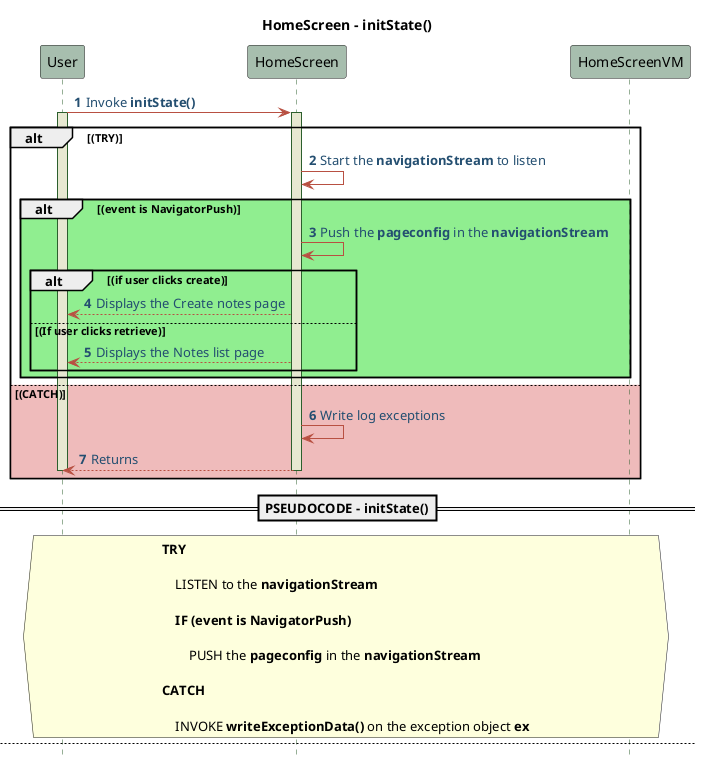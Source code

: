 @startuml HomeScreen - Sequence - Pseudo
!define POSITIVERESPONSE 90EE90

!define NEGATIVEERESPONSE EFBBBB

!define NUETRALRESPONSE F2DC79

skinparam sequence{
    ParticipantBackgroundColor #A7BEAE

    LifeLineBackgroundColor #E7E8D1

    LifeLineBorderColor #2C5F2D

    ActorBackgroundColor #FC766AFF

    ActorBorderColor #FC766AFF

    ArrowColor #B85042

    ArrowFontColor #234E70

}

title HomeScreen - initState()
autonumber 1
hide footbox
User -> HomeScreen : Invoke **initState()**
activate User
activate HomeScreen
alt  (TRY)
HomeScreen -> HomeScreen : Start the **navigationStream** to listen
alt #POSITIVERESPONSE (event is NavigatorPush)
    HomeScreen -> HomeScreen : Push the **pageconfig** in the **navigationStream**
    alt (if user clicks create)
    HomeScreen --> User : Displays the Create notes page
    else (If user clicks retrieve) 
    HomeScreen --> User : Displays the Notes list page

    end
end
else #NEGATIVEERESPONSE (CATCH)
HomeScreen -> HomeScreen : Write log exceptions 
HomeScreen --> User : Returns 
deactivate User 
deactivate HomeScreen 
end 



==PSEUDOCODE - initState()==
hnote across 
**TRY**

    LISTEN to the **navigationStream** 

    **IF (event is NavigatorPush)**

        PUSH the **pageconfig** in the **navigationStream**

**CATCH**

    INVOKE **writeExceptionData()** on the exception object **ex**
end hnote 

newpage HomeScreen - "Create Notes" button.clicked
autonumber 1
hide footbox 
User -> HomeScreen : "Create Notes" button.clicked
activate User 
activate HomeScreen 
HomeScreen -> HomeScreenVM : Invokes **navigateToCreateScreen()**
activate HomeScreenVM
HomeScreenVM --> HomeScreen : Returns 
deactivate HomeScreenVM 
HomeScreen --> User : Returns 
deactivate User 
deactivate HomeScreen 

==PSEUDOCODE - "Create Notes" button.clicked==
hnote across 
    CLICKS **Create Notes** button

    INVOKE **navigateToCreateScreen()**
end hnote 

newpage HomeScreen - "Retrieve Notes" button.clicked
autonumber 1
hide footbox 
User -> HomeScreen : "Retrieve Notes" button.clicked
activate User 
activate HomeScreen 
HomeScreen -> HomeScreenVM : Invokes **navigateToRetrieveScreen()**
activate HomeScreenVM
HomeScreenVM --> HomeScreen : Returns 
deactivate HomeScreenVM 
HomeScreen --> User : Returns 
deactivate User 
deactivate HomeScreen 

==PSEUDOCODE - "Retrieve Notes" button.clicked==
hnote across 
    CLICKS **Retrieve Notes** button

    INVOKE **navigateToRetrieveScreen()**
end hnote 

newpage HomeScreen - dispose() 
autonumber 1
hide footbox 
User -> HomeScreen : Invoke **dispose()** 
activate User 
activate HomeScreen 
HomeScreen -> HomeScreen : Dispose the instance of HomeScreenVM 
HomeScreen --> User : Returns 
deactivate User 
deactivate HomeScreen 

==PSEUDOCODE - dispose() == 
hnote across 
    DISPOSE the instance of **HomeScreenVM**
end hnote 